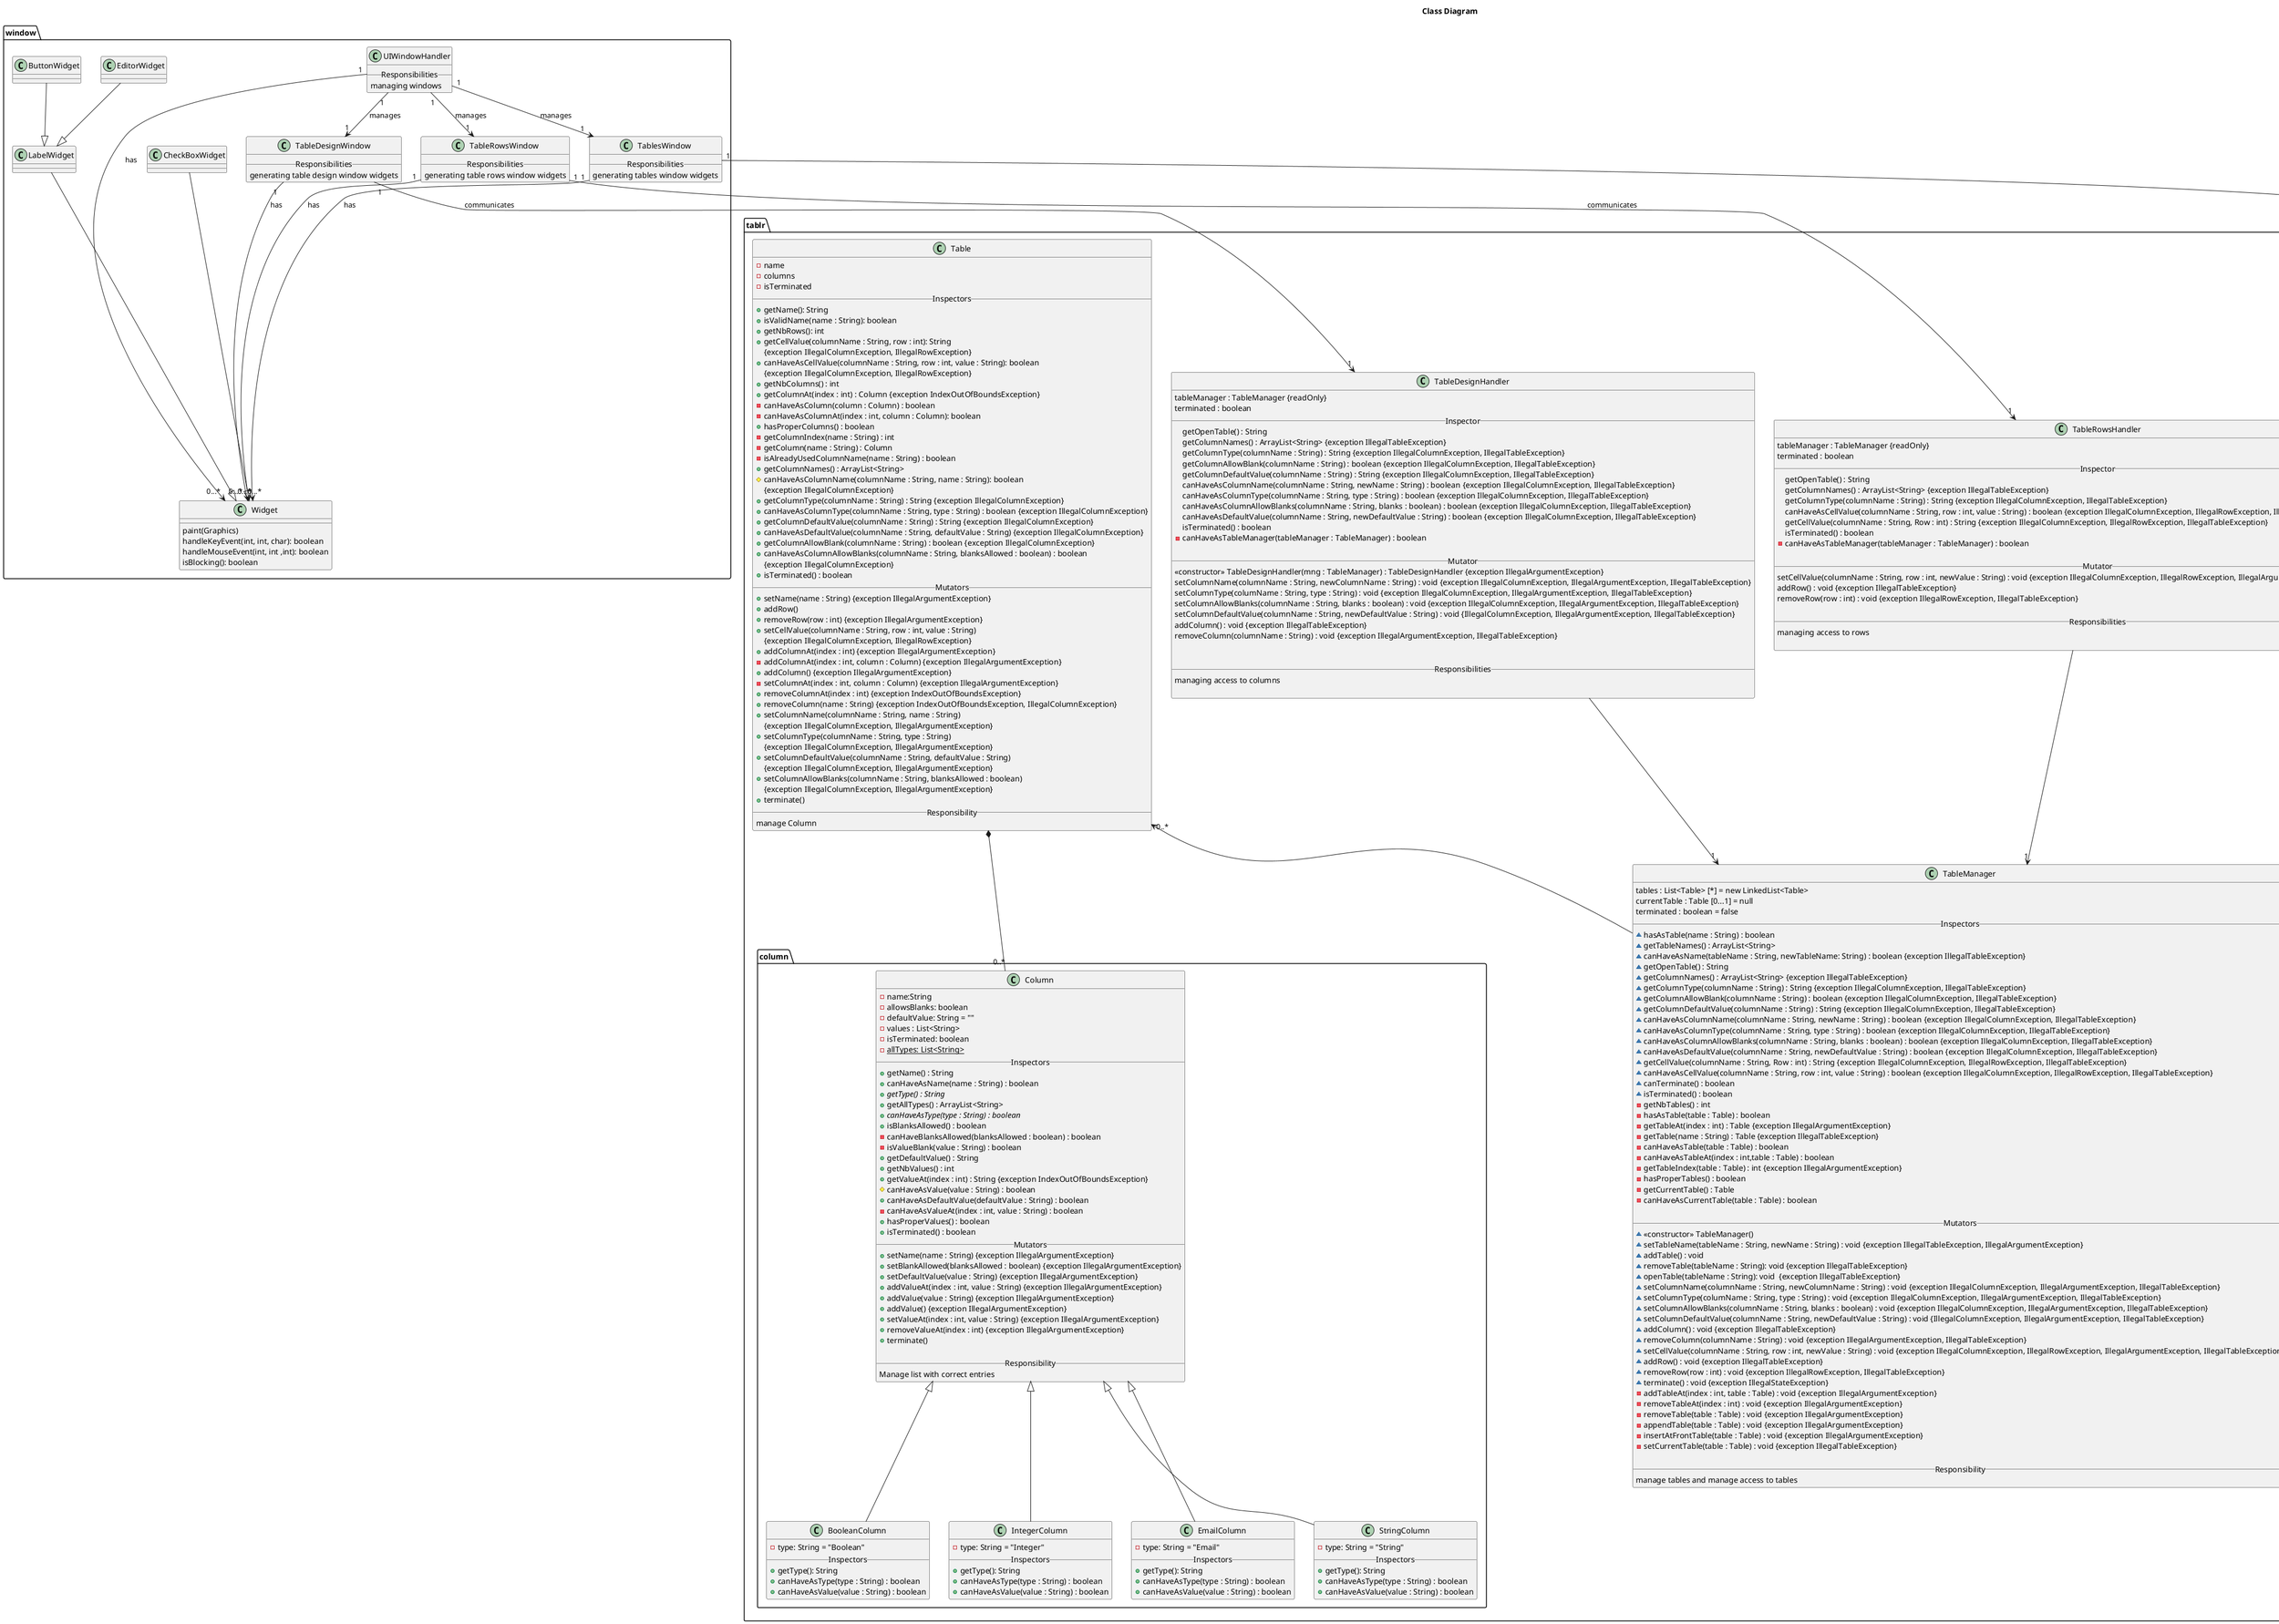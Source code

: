 @startuml
title Class Diagram

package "window" {
    class Widget{
        paint(Graphics)
        handleKeyEvent(int, int, char): boolean
        handleMouseEvent(int, int ,int): boolean
        isBlocking(): boolean
    }
    UIWindowHandler "1" --> "0...*" Widget: has



    class LabelWidget{
    }
    LabelWidget --|> Widget


    class EditorWidget{
    }
    EditorWidget --|> LabelWidget

    class CheckBoxWidget{
    }
    CheckBoxWidget --|> Widget
    class ButtonWidget{
    }
    ButtonWidget --|> LabelWidget



    class UIWindowHandler{
    __Responsibilities__
        managing windows
    }

    class TablesWindow{
    __Responsibilities__
        generating tables window widgets
    }
    class TableDesignWindow{
    __Responsibilities__
        generating table design window widgets
    }
    class TableRowsWindow{
    __Responsibilities__
        generating table rows window widgets
    }
}
    UIWindowHandler "1" --> "1" TablesWindow: manages
    UIWindowHandler "1" --> "1" TableDesignWindow: manages
    UIWindowHandler "1" --> "1" TableRowsWindow: manages

    TablesWindow "1" --> "0...*" Widget: has
    TableDesignWindow "1" --> "0...*" Widget: has
    TableRowsWindow "1" --> "0...*" Widget: has






package "tablr" {


    TablesWindow "1" --> "1" TableHandler:  communicates
    TableDesignWindow "1" --> "1" TableDesignHandler:  communicates
    TableRowsWindow "1" --> "1" TableRowsHandler:  communicates


    class TableHandler{
        tableManager : TableManager {readOnly}
        terminated : boolean
        __Inspector__
        getNbTables() : int
        hasAsTable(name : String) : boolean
        getTableNames() : ArrayList<String>
        canHaveAsName(tableName : String, newTableName: String) : boolean {exception IllegalTableException}
        getOpenTable() : String
        isTerminated() : boolean
        createTableDesignHandler() : TableDesignHandler
        createTableRowsHandler() : TableRowsHandler

        __Mutator__
        <<constructor>> TableHandler()
        setTableName(tableName : String, newName : String) : void {exception IllegalTableException, IllegalArgumentException}
        addTable() : void
        removeTable(tableName : String): void {exception IllegalTableException}
        openTable(tableName : String): void  {exception IllegalTableException}
        - getTableManager() : TableManager
        - canHaveAsTableManager(tableManager : TableManager) : boolean

        __Responsibilities__
        providing a controller for table mode
    }


    class TableDesignHandler{
        tableManager : TableManager {readOnly}
        terminated : boolean
        __Inspector__
        getOpenTable() : String
        getColumnNames() : ArrayList<String> {exception IllegalTableException}
        getColumnType(columnName : String) : String {exception IllegalColumnException, IllegalTableException}
        getColumnAllowBlank(columnName : String) : boolean {exception IllegalColumnException, IllegalTableException}
        getColumnDefaultValue(columnName : String) : String {exception IllegalColumnException, IllegalTableException}
        canHaveAsColumnName(columnName : String, newName : String) : boolean {exception IllegalColumnException, IllegalTableException}
        canHaveAsColumnType(columnName : String, type : String) : boolean {exception IllegalColumnException, IllegalTableException}
        canHaveAsColumnAllowBlanks(columnName : String, blanks : boolean) : boolean {exception IllegalColumnException, IllegalTableException}
        canHaveAsDefaultValue(columnName : String, newDefaultValue : String) : boolean {exception IllegalColumnException, IllegalTableException}
        isTerminated() : boolean
        - canHaveAsTableManager(tableManager : TableManager) : boolean

        __Mutator__
        <<constructor>> TableDesignHandler(mng : TableManager) : TableDesignHandler {exception IllegalArgumentException}
        setColumnName(columnName : String, newColumnName : String) : void {exception IllegalColumnException, IllegalArgumentException, IllegalTableException}
        setColumnType(columName : String, type : String) : void {exception IllegalColumnException, IllegalArgumentException, IllegalTableException}
        setColumnAllowBlanks(columnName : String, blanks : boolean) : void {exception IllegalColumnException, IllegalArgumentException, IllegalTableException}
        setColumnDefaultValue(columnName : String, newDefaultValue : String) : void {IllegalColumnException, IllegalArgumentException, IllegalTableException}
        addColumn() : void {exception IllegalTableException}
        removeColumn(columnName : String) : void {exception IllegalArgumentException, IllegalTableException}


        __Responsibilities__
        managing access to columns

    }

    class TableRowsHandler{
        tableManager : TableManager {readOnly}
        terminated : boolean
        __Inspector__
        getOpenTable() : String
        getColumnNames() : ArrayList<String> {exception IllegalTableException}
        getColumnType(columnName : String) : String {exception IllegalColumnException, IllegalTableException}
        canHaveAsCellValue(columnName : String, row : int, value : String) : boolean {exception IllegalColumnException, IllegalRowException, IllegalTableException}
        getCellValue(columnName : String, Row : int) : String {exception IllegalColumnException, IllegalRowException, IllegalTableException}
        isTerminated() : boolean
        - canHaveAsTableManager(tableManager : TableManager) : boolean

        __Mutator__
        setCellValue(columnName : String, row : int, newValue : String) : void {exception IllegalColumnException, IllegalRowException, IllegalArgumentException, IllegalTableException}
        addRow() : void {exception IllegalTableException}
        removeRow(row : int) : void {exception IllegalRowException, IllegalTableException}

        __Responsibilities__
        managing access to rows

    }


    class TableManager{
        tables : List<Table> [*] = new LinkedList<Table>
        currentTable : Table [0...1] = null
        terminated : boolean = false
        __Inspectors__
        ~ hasAsTable(name : String) : boolean
        ~ getTableNames() : ArrayList<String>
        ~ canHaveAsName(tableName : String, newTableName: String) : boolean {exception IllegalTableException}
        ~ getOpenTable() : String
        ~ getColumnNames() : ArrayList<String> {exception IllegalTableException}
        ~ getColumnType(columnName : String) : String {exception IllegalColumnException, IllegalTableException}
        ~ getColumnAllowBlank(columnName : String) : boolean {exception IllegalColumnException, IllegalTableException}
        ~ getColumnDefaultValue(columnName : String) : String {exception IllegalColumnException, IllegalTableException}
        ~ canHaveAsColumnName(columnName : String, newName : String) : boolean {exception IllegalColumnException, IllegalTableException}
        ~ canHaveAsColumnType(columnName : String, type : String) : boolean {exception IllegalColumnException, IllegalTableException}
        ~ canHaveAsColumnAllowBlanks(columnName : String, blanks : boolean) : boolean {exception IllegalColumnException, IllegalTableException}
        ~ canHaveAsDefaultValue(columnName : String, newDefaultValue : String) : boolean {exception IllegalColumnException, IllegalTableException}
        ~ getCellValue(columnName : String, Row : int) : String {exception IllegalColumnException, IllegalRowException, IllegalTableException}
        ~ canHaveAsCellValue(columnName : String, row : int, value : String) : boolean {exception IllegalColumnException, IllegalRowException, IllegalTableException}
        ~ canTerminate() : boolean
        ~ isTerminated() : boolean
        - getNbTables() : int
        - hasAsTable(table : Table) : boolean
        - getTableAt(index : int) : Table {exception IllegalArgumentException}
        - getTable(name : String) : Table {exception IllegalTableException}
        - canHaveAsTable(table : Table) : boolean
        - canHaveAsTableAt(index : int,table : Table) : boolean
        - getTableIndex(table : Table) : int {exception IllegalArgumentException}
        - hasProperTables() : boolean
        - getCurrentTable() : Table
        - canHaveAsCurrentTable(table : Table) : boolean

        __Mutators__
        ~ <<constructor>> TableManager()
        ~ setTableName(tableName : String, newName : String) : void {exception IllegalTableException, IllegalArgumentException}
        ~ addTable() : void
        ~ removeTable(tableName : String): void {exception IllegalTableException}
        ~ openTable(tableName : String): void  {exception IllegalTableException}
        ~ setColumnName(columnName : String, newColumnName : String) : void {exception IllegalColumnException, IllegalArgumentException, IllegalTableException}
        ~ setColumnType(columName : String, type : String) : void {exception IllegalColumnException, IllegalArgumentException, IllegalTableException}
        ~ setColumnAllowBlanks(columnName : String, blanks : boolean) : void {exception IllegalColumnException, IllegalArgumentException, IllegalTableException}
        ~ setColumnDefaultValue(columnName : String, newDefaultValue : String) : void {IllegalColumnException, IllegalArgumentException, IllegalTableException}
        ~ addColumn() : void {exception IllegalTableException}
        ~ removeColumn(columnName : String) : void {exception IllegalArgumentException, IllegalTableException}
        ~ setCellValue(columnName : String, row : int, newValue : String) : void {exception IllegalColumnException, IllegalRowException, IllegalArgumentException, IllegalTableException}
        ~ addRow() : void {exception IllegalTableException}
        ~ removeRow(row : int) : void {exception IllegalRowException, IllegalTableException}
        ~ terminate() : void {exception IllegalStateException}
        - addTableAt(index : int, table : Table) : void {exception IllegalArgumentException}
        - removeTableAt(index : int) : void {exception IllegalArgumentException}
        - removeTable(table : Table) : void {exception IllegalArgumentException}
        - appendTable(table : Table) : void {exception IllegalArgumentException}
        - insertAtFrontTable(table : Table) : void {exception IllegalArgumentException}
        - setCurrentTable(table : Table) : void {exception IllegalTableException}

        __Responsibility__
        manage tables and manage access to tables
    }

    Table "0..*" <-- TableManager
    TableHandler --> "1" TableManager
    TableDesignHandler --> "1" TableManager
    TableRowsHandler --> "1" TableManager



    class Table{
        -name
        -columns
        -isTerminated
        __Inspectors__
        +getName(): String
        +isValidName(name : String): boolean
        +getNbRows(): int
        +getCellValue(columnName : String, row : int): String
            {exception IllegalColumnException, IllegalRowException}
        +canHaveAsCellValue(columnName : String, row : int, value : String): boolean
            {exception IllegalColumnException, IllegalRowException}
        +getNbColumns() : int
        +getColumnAt(index : int) : Column {exception IndexOutOfBoundsException}
        -canHaveAsColumn(column : Column) : boolean
        -canHaveAsColumnAt(index : int, column : Column): boolean
        +hasProperColumns() : boolean
        -getColumnIndex(name : String) : int
        -getColumn(name : String) : Column
        -isAlreadyUsedColumnName(name : String) : boolean
        +getColumnNames() : ArrayList<String>
        #canHaveAsColumnName(columnName : String, name : String): boolean
            {exception IllegalColumnException}
        +getColumnType(columnName : String) : String {exception IllegalColumnException}
        +canHaveAsColumnType(columnName : String, type : String) : boolean {exception IllegalColumnException}
        +getColumnDefaultValue(columnName : String) : String {exception IllegalColumnException}
        +canHaveAsDefaultValue(columnName : String, defaultValue : String) {exception IllegalColumnException}
        +getColumnAllowBlank(columnName : String) : boolean {exception IllegalColumnException}
        +canHaveAsColumnAllowBlanks(columnName : String, blanksAllowed : boolean) : boolean
            {exception IllegalColumnException}
        +isTerminated() : boolean
        __Mutators__
        +setName(name : String) {exception IllegalArgumentException}
        +addRow()
        +removeRow(row : int) {exception IllegalArgumentException}
        +setCellValue(columnName : String, row : int, value : String)
            {exception IllegalColumnException, IllegalRowException}
        +addColumnAt(index : int) {exception IllegalArgumentException}
        -addColumnAt(index : int, column : Column) {exception IllegalArgumentException}
        +addColumn() {exception IllegalArgumentException}
        -setColumnAt(index : int, column : Column) {exception IllegalArgumentException}
        +removeColumnAt(index : int) {exception IndexOutOfBoundsException}
        +removeColumn(name : String) {exception IndexOutOfBoundsException, IllegalColumnException}
        +setColumnName(columnName : String, name : String)
            {exception IllegalColumnException, IllegalArgumentException}
        +setColumnType(columnName : String, type : String)
            {exception IllegalColumnException, IllegalArgumentException}
        +setColumnDefaultValue(columnName : String, defaultValue : String)
            {exception IllegalColumnException, IllegalArgumentException}
        +setColumnAllowBlanks(columnName : String, blanksAllowed : boolean)
            {exception IllegalColumnException, IllegalArgumentException}
        +terminate()
        __Responsibility__
        manage Column
    }

    package "column" {

        Column <|-- BooleanColumn
        Column <|-- IntegerColumn
        Column <|-- EmailColumn
        Column <|-- StringColumn

        class Column{
            -name:String
            -allowsBlanks: boolean
            -defaultValue: String = ""
            -values : List<String>
            -isTerminated: boolean
            - {static} allTypes: List<String>
            __Inspectors__
            +getName() : String
            +canHaveAsName(name : String) : boolean
            + {abstract} getType() : String
            +getAllTypes() : ArrayList<String>
            + {abstract} canHaveAsType(type : String) : boolean
            +isBlanksAllowed() : boolean
            -canHaveBlanksAllowed(blanksAllowed : boolean) : boolean
            -isValueBlank(value : String) : boolean
            +getDefaultValue() : String
            +getNbValues() : int
            +getValueAt(index : int) : String {exception IndexOutOfBoundsException}
            #canHaveAsValue(value : String) : boolean
            +canHaveAsDefaultValue(defaultValue : String) : boolean
            -canHaveAsValueAt(index : int, value : String) : boolean
            +hasProperValues() : boolean
            +isTerminated() : boolean
            __Mutators__
            +setName(name : String) {exception IllegalArgumentException}
            +setBlankAllowed(blanksAllowed : boolean) {exception IllegalArgumentException}
            +setDefaultValue(value : String) {exception IllegalArgumentException}
            +addValueAt(index : int, value : String) {exception IllegalArgumentException}
            +addValue(value : String) {exception IllegalArgumentException}
            +addValue() {exception IllegalArgumentException}
            +setValueAt(index : int, value : String) {exception IllegalArgumentException}
            +removeValueAt(index : int) {exception IllegalArgumentException}
            +terminate()

        __Responsibility__
        Manage list with correct entries
        }

        Table *-- "0..*" Column

        class BooleanColumn{
            -type: String = "Boolean"
            __Inspectors__
            +getType(): String
            +canHaveAsType(type : String) : boolean
            +canHaveAsValue(value : String) : boolean
        }
        class StringColumn{
            -type: String = "String"
            __Inspectors__
            +getType(): String
            +canHaveAsType(type : String) : boolean
            +canHaveAsValue(value : String) : boolean
        }
        class EmailColumn{
            -type: String = "Email"
            __Inspectors__
            +getType(): String
            +canHaveAsType(type : String) : boolean
            +canHaveAsValue(value : String) : boolean
        }
        class IntegerColumn{
            -type: String = "Integer"
            __Inspectors__
            +getType(): String
            +canHaveAsType(type : String) : boolean
            +canHaveAsValue(value : String) : boolean
        }
    }
}
@enduml
